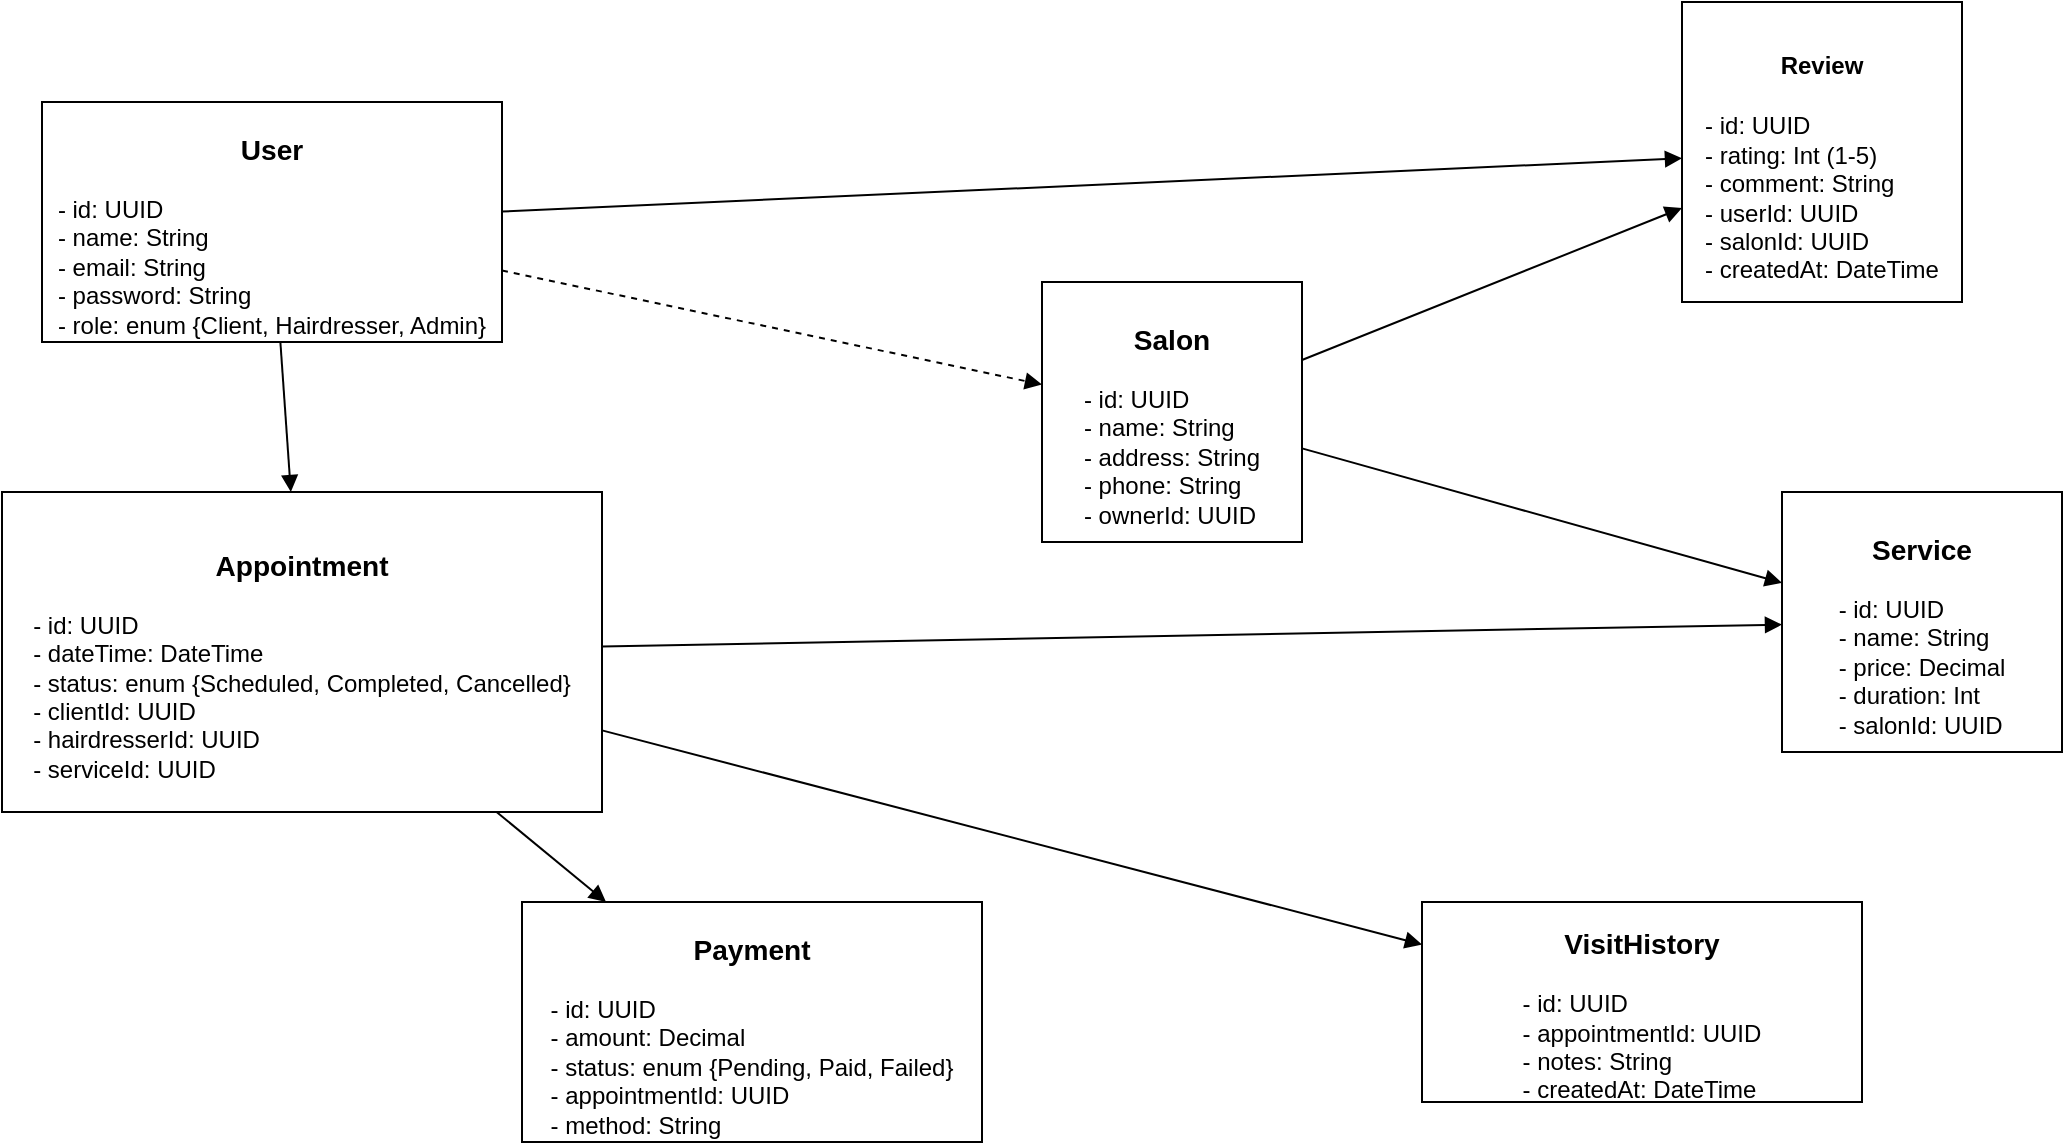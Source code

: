 <mxfile version="26.2.9">
  <diagram name="Znany Fryzjer - Diagram klas" id="ieF4pK1uv_vgg_-HV6QV">
    <mxGraphModel dx="1539" dy="1009" grid="1" gridSize="10" guides="1" tooltips="1" connect="1" arrows="1" fold="1" page="1" pageScale="1" pageWidth="1280" pageHeight="640" math="0" shadow="0">
      <root>
        <mxCell id="0" />
        <mxCell id="1" parent="0" />
        <mxCell id="rXbuM4-KiQ8Gx8DWoQQ3-1" value="&lt;h3&gt;User&lt;/h3&gt;&lt;div style=&quot;text-align: left;&quot;&gt;- id: UUID&lt;/div&gt;&lt;div style=&quot;text-align: left;&quot;&gt;- name: String&lt;/div&gt;&lt;div style=&quot;text-align: left;&quot;&gt;- email: String&lt;/div&gt;&lt;div style=&quot;text-align: left;&quot;&gt;- password: String&lt;/div&gt;&lt;div style=&quot;text-align: left;&quot;&gt;- role: enum {Client, Hairdresser, Admin}&lt;/div&gt;" style="shape=umlClass;whiteSpace=wrap;html=1;" vertex="1" parent="1">
          <mxGeometry x="120" y="70" width="230" height="120" as="geometry" />
        </mxCell>
        <mxCell id="rXbuM4-KiQ8Gx8DWoQQ3-2" value="&lt;h3&gt;Salon&lt;/h3&gt;&lt;div style=&quot;text-align: left;&quot;&gt;- id: UUID&lt;/div&gt;&lt;div style=&quot;text-align: left;&quot;&gt;- name: String&lt;/div&gt;&lt;div style=&quot;text-align: left;&quot;&gt;- address: String&lt;/div&gt;&lt;div style=&quot;text-align: left;&quot;&gt;- phone: String&lt;/div&gt;&lt;div style=&quot;text-align: left;&quot;&gt;- ownerId: UUID&lt;/div&gt;" style="shape=umlClass;whiteSpace=wrap;html=1;" vertex="1" parent="1">
          <mxGeometry x="620" y="160" width="130" height="130" as="geometry" />
        </mxCell>
        <mxCell id="rXbuM4-KiQ8Gx8DWoQQ3-3" value="&lt;h3&gt;Service&lt;/h3&gt;&lt;div style=&quot;text-align: left;&quot;&gt;- id: UUID&lt;/div&gt;&lt;div style=&quot;text-align: left;&quot;&gt;- name: String&lt;/div&gt;&lt;div style=&quot;text-align: left;&quot;&gt;- price: Decimal&lt;/div&gt;&lt;div style=&quot;text-align: left;&quot;&gt;- duration: Int&lt;/div&gt;&lt;div style=&quot;text-align: left;&quot;&gt;- salonId: UUID&lt;/div&gt;" style="shape=umlClass;whiteSpace=wrap;html=1;" vertex="1" parent="1">
          <mxGeometry x="990" y="265" width="140" height="130" as="geometry" />
        </mxCell>
        <mxCell id="rXbuM4-KiQ8Gx8DWoQQ3-4" value="&lt;h3&gt;Appointment&lt;/h3&gt;&lt;div style=&quot;text-align: left;&quot;&gt;- id: UUID&lt;/div&gt;&lt;div style=&quot;text-align: left;&quot;&gt;- dateTime: DateTime&lt;/div&gt;&lt;div style=&quot;text-align: left;&quot;&gt;- status: enum {Scheduled, Completed, Cancelled}&lt;/div&gt;&lt;div style=&quot;text-align: left;&quot;&gt;- clientId: UUID&lt;/div&gt;&lt;div style=&quot;text-align: left;&quot;&gt;- hairdresserId: UUID&lt;/div&gt;&lt;div style=&quot;text-align: left;&quot;&gt;- serviceId: UUID&lt;/div&gt;" style="shape=umlClass;whiteSpace=wrap;html=1;" vertex="1" parent="1">
          <mxGeometry x="100" y="265" width="300" height="160" as="geometry" />
        </mxCell>
        <mxCell id="rXbuM4-KiQ8Gx8DWoQQ3-5" value="&lt;h3&gt;Payment&lt;/h3&gt;&lt;div style=&quot;text-align: left;&quot;&gt;- id: UUID&lt;/div&gt;&lt;div style=&quot;text-align: left;&quot;&gt;- amount: Decimal&lt;/div&gt;&lt;div style=&quot;text-align: left;&quot;&gt;- status: enum {Pending, Paid, Failed}&lt;/div&gt;&lt;div style=&quot;text-align: left;&quot;&gt;- appointmentId: UUID&lt;/div&gt;&lt;div style=&quot;text-align: left;&quot;&gt;- method: String&lt;/div&gt;" style="shape=umlClass;whiteSpace=wrap;html=1;" vertex="1" parent="1">
          <mxGeometry x="360" y="470" width="230" height="120" as="geometry" />
        </mxCell>
        <mxCell id="rXbuM4-KiQ8Gx8DWoQQ3-6" value="&lt;h3&gt;VisitHistory&lt;/h3&gt;&lt;div style=&quot;text-align: left;&quot;&gt;- id: UUID&lt;/div&gt;&lt;div style=&quot;text-align: left;&quot;&gt;- appointmentId: UUID&lt;/div&gt;&lt;div style=&quot;text-align: left;&quot;&gt;- notes: String&lt;/div&gt;&lt;div style=&quot;text-align: left;&quot;&gt;- createdAt: DateTime&lt;/div&gt;" style="shape=umlClass;whiteSpace=wrap;html=1;" vertex="1" parent="1">
          <mxGeometry x="810" y="470" width="220" height="100" as="geometry" />
        </mxCell>
        <mxCell id="rXbuM4-KiQ8Gx8DWoQQ3-7" value="&lt;h4 style=&quot;&quot;&gt;Review&lt;/h4&gt;&lt;div style=&quot;text-align: left;&quot;&gt;- id: UUID&lt;/div&gt;&lt;div style=&quot;text-align: left;&quot;&gt;- rating: Int (1-5)&lt;/div&gt;&lt;div style=&quot;text-align: left;&quot;&gt;- comment: String&lt;/div&gt;&lt;div style=&quot;text-align: left;&quot;&gt;- userId: UUID&lt;/div&gt;&lt;div style=&quot;text-align: left;&quot;&gt;- salonId: UUID&lt;/div&gt;&lt;div style=&quot;text-align: left;&quot;&gt;- createdAt: DateTime&lt;/div&gt;" style="shape=umlClass;whiteSpace=wrap;html=1;align=center;" vertex="1" parent="1">
          <mxGeometry x="940" y="20" width="140" height="150" as="geometry" />
        </mxCell>
        <mxCell id="rXbuM4-KiQ8Gx8DWoQQ3-8" style="endArrow=block;" edge="1" parent="1" source="rXbuM4-KiQ8Gx8DWoQQ3-1" target="rXbuM4-KiQ8Gx8DWoQQ3-4">
          <mxGeometry relative="1" as="geometry" />
        </mxCell>
        <mxCell id="rXbuM4-KiQ8Gx8DWoQQ3-9" style="endArrow=block;dashed=1;" edge="1" parent="1" source="rXbuM4-KiQ8Gx8DWoQQ3-1" target="rXbuM4-KiQ8Gx8DWoQQ3-2">
          <mxGeometry relative="1" as="geometry" />
        </mxCell>
        <mxCell id="rXbuM4-KiQ8Gx8DWoQQ3-10" style="endArrow=block;" edge="1" parent="1" source="rXbuM4-KiQ8Gx8DWoQQ3-2" target="rXbuM4-KiQ8Gx8DWoQQ3-3">
          <mxGeometry relative="1" as="geometry" />
        </mxCell>
        <mxCell id="rXbuM4-KiQ8Gx8DWoQQ3-11" style="endArrow=block;" edge="1" parent="1" source="rXbuM4-KiQ8Gx8DWoQQ3-4" target="rXbuM4-KiQ8Gx8DWoQQ3-3">
          <mxGeometry relative="1" as="geometry" />
        </mxCell>
        <mxCell id="rXbuM4-KiQ8Gx8DWoQQ3-12" style="endArrow=block;" edge="1" parent="1" source="rXbuM4-KiQ8Gx8DWoQQ3-4" target="rXbuM4-KiQ8Gx8DWoQQ3-5">
          <mxGeometry relative="1" as="geometry" />
        </mxCell>
        <mxCell id="rXbuM4-KiQ8Gx8DWoQQ3-13" style="endArrow=block;" edge="1" parent="1" source="rXbuM4-KiQ8Gx8DWoQQ3-4" target="rXbuM4-KiQ8Gx8DWoQQ3-6">
          <mxGeometry relative="1" as="geometry" />
        </mxCell>
        <mxCell id="rXbuM4-KiQ8Gx8DWoQQ3-14" style="endArrow=block;" edge="1" parent="1" source="rXbuM4-KiQ8Gx8DWoQQ3-1" target="rXbuM4-KiQ8Gx8DWoQQ3-7">
          <mxGeometry relative="1" as="geometry" />
        </mxCell>
        <mxCell id="rXbuM4-KiQ8Gx8DWoQQ3-15" style="endArrow=block;" edge="1" parent="1" source="rXbuM4-KiQ8Gx8DWoQQ3-2" target="rXbuM4-KiQ8Gx8DWoQQ3-7">
          <mxGeometry relative="1" as="geometry" />
        </mxCell>
      </root>
    </mxGraphModel>
  </diagram>
</mxfile>
